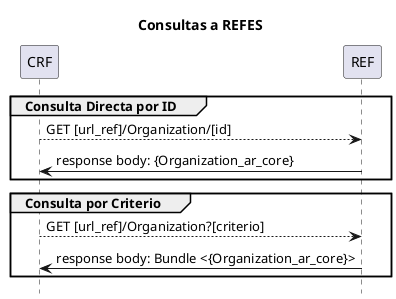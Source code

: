 @startuml
skinparam defaultFontName Arial

title Consultas a REFES
hide footbox
participant "CRF" as Sender
participant "REF" as Receiver
group Consulta Directa por ID
"Sender" --> "Receiver" : GET [url_ref]/Organization/[id]
"Receiver" -> "Sender" : response body: {Organization_ar_core}
end
group Consulta por Criterio
"Sender" --> "Receiver" : GET [url_ref]/Organization?[criterio]
"Receiver" -> "Sender" : response body: Bundle <{Organization_ar_core}>
end

@enduml